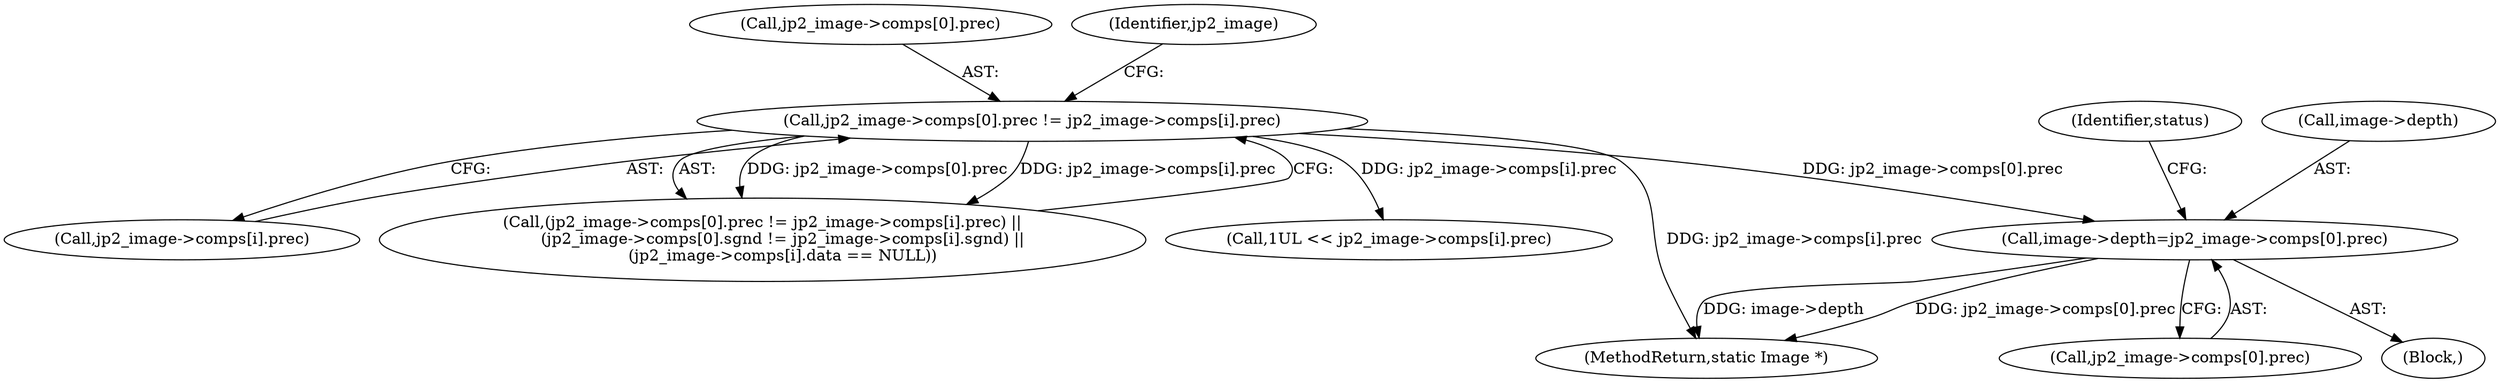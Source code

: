 digraph "0_ImageMagick_ac23b02ecb741e5de60f5235ea443790c88a0b80@array" {
"1000627" [label="(Call,image->depth=jp2_image->comps[0].prec)"];
"1000556" [label="(Call,jp2_image->comps[0].prec != jp2_image->comps[i].prec)"];
"1000557" [label="(Call,jp2_image->comps[0].prec)"];
"1000639" [label="(Identifier,status)"];
"1001016" [label="(MethodReturn,static Image *)"];
"1000576" [label="(Identifier,jp2_image)"];
"1000556" [label="(Call,jp2_image->comps[0].prec != jp2_image->comps[i].prec)"];
"1000564" [label="(Call,jp2_image->comps[i].prec)"];
"1000555" [label="(Call,(jp2_image->comps[0].prec != jp2_image->comps[i].prec) ||\n        (jp2_image->comps[0].sgnd != jp2_image->comps[i].sgnd) ||\n        (jp2_image->comps[i].data == NULL))"];
"1000627" [label="(Call,image->depth=jp2_image->comps[0].prec)"];
"1000631" [label="(Call,jp2_image->comps[0].prec)"];
"1000628" [label="(Call,image->depth)"];
"1000108" [label="(Block,)"];
"1000827" [label="(Call,1UL << jp2_image->comps[i].prec)"];
"1000627" -> "1000108"  [label="AST: "];
"1000627" -> "1000631"  [label="CFG: "];
"1000628" -> "1000627"  [label="AST: "];
"1000631" -> "1000627"  [label="AST: "];
"1000639" -> "1000627"  [label="CFG: "];
"1000627" -> "1001016"  [label="DDG: jp2_image->comps[0].prec"];
"1000627" -> "1001016"  [label="DDG: image->depth"];
"1000556" -> "1000627"  [label="DDG: jp2_image->comps[0].prec"];
"1000556" -> "1000555"  [label="AST: "];
"1000556" -> "1000564"  [label="CFG: "];
"1000557" -> "1000556"  [label="AST: "];
"1000564" -> "1000556"  [label="AST: "];
"1000576" -> "1000556"  [label="CFG: "];
"1000555" -> "1000556"  [label="CFG: "];
"1000556" -> "1001016"  [label="DDG: jp2_image->comps[i].prec"];
"1000556" -> "1000555"  [label="DDG: jp2_image->comps[0].prec"];
"1000556" -> "1000555"  [label="DDG: jp2_image->comps[i].prec"];
"1000556" -> "1000827"  [label="DDG: jp2_image->comps[i].prec"];
}
